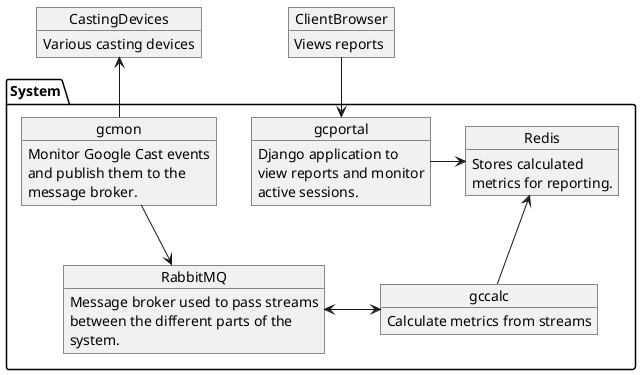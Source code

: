 @startuml
package "System" {
    object gcmon {
        Monitor Google Cast events
        and publish them to the
        message broker.
    }

    object gcportal {
        Django application to
        view reports and monitor
        active sessions.
    }

    object RabbitMQ {
        Message broker used to pass streams
        between the different parts of the
        system.
    }

    object gccalc {
        Calculate metrics from streams
    }

    object Redis {
        Stores calculated
        metrics for reporting.
    }
}

object CastingDevices {
    Various casting devices
}

object ClientBrowser {
    Views reports
}

CastingDevices <-- gcmon
gcmon --> RabbitMQ
RabbitMQ <-> gccalc
Redis <-- gccalc
gcportal -> Redis
ClientBrowser --> gcportal
@enduml
